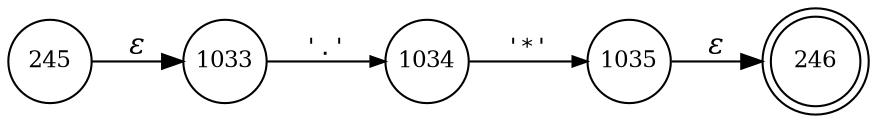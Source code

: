 digraph ATN {
rankdir=LR;
s246[fontsize=11, label="246", shape=doublecircle, fixedsize=true, width=.6];
s245[fontsize=11,label="245", shape=circle, fixedsize=true, width=.55, peripheries=1];
s1033[fontsize=11,label="1033", shape=circle, fixedsize=true, width=.55, peripheries=1];
s1034[fontsize=11,label="1034", shape=circle, fixedsize=true, width=.55, peripheries=1];
s1035[fontsize=11,label="1035", shape=circle, fixedsize=true, width=.55, peripheries=1];
s245 -> s1033 [fontname="Times-Italic", label="&epsilon;"];
s1033 -> s1034 [fontsize=11, fontname="Courier", arrowsize=.7, label = "'.'", arrowhead = normal];
s1034 -> s1035 [fontsize=11, fontname="Courier", arrowsize=.7, label = "'*'", arrowhead = normal];
s1035 -> s246 [fontname="Times-Italic", label="&epsilon;"];
}